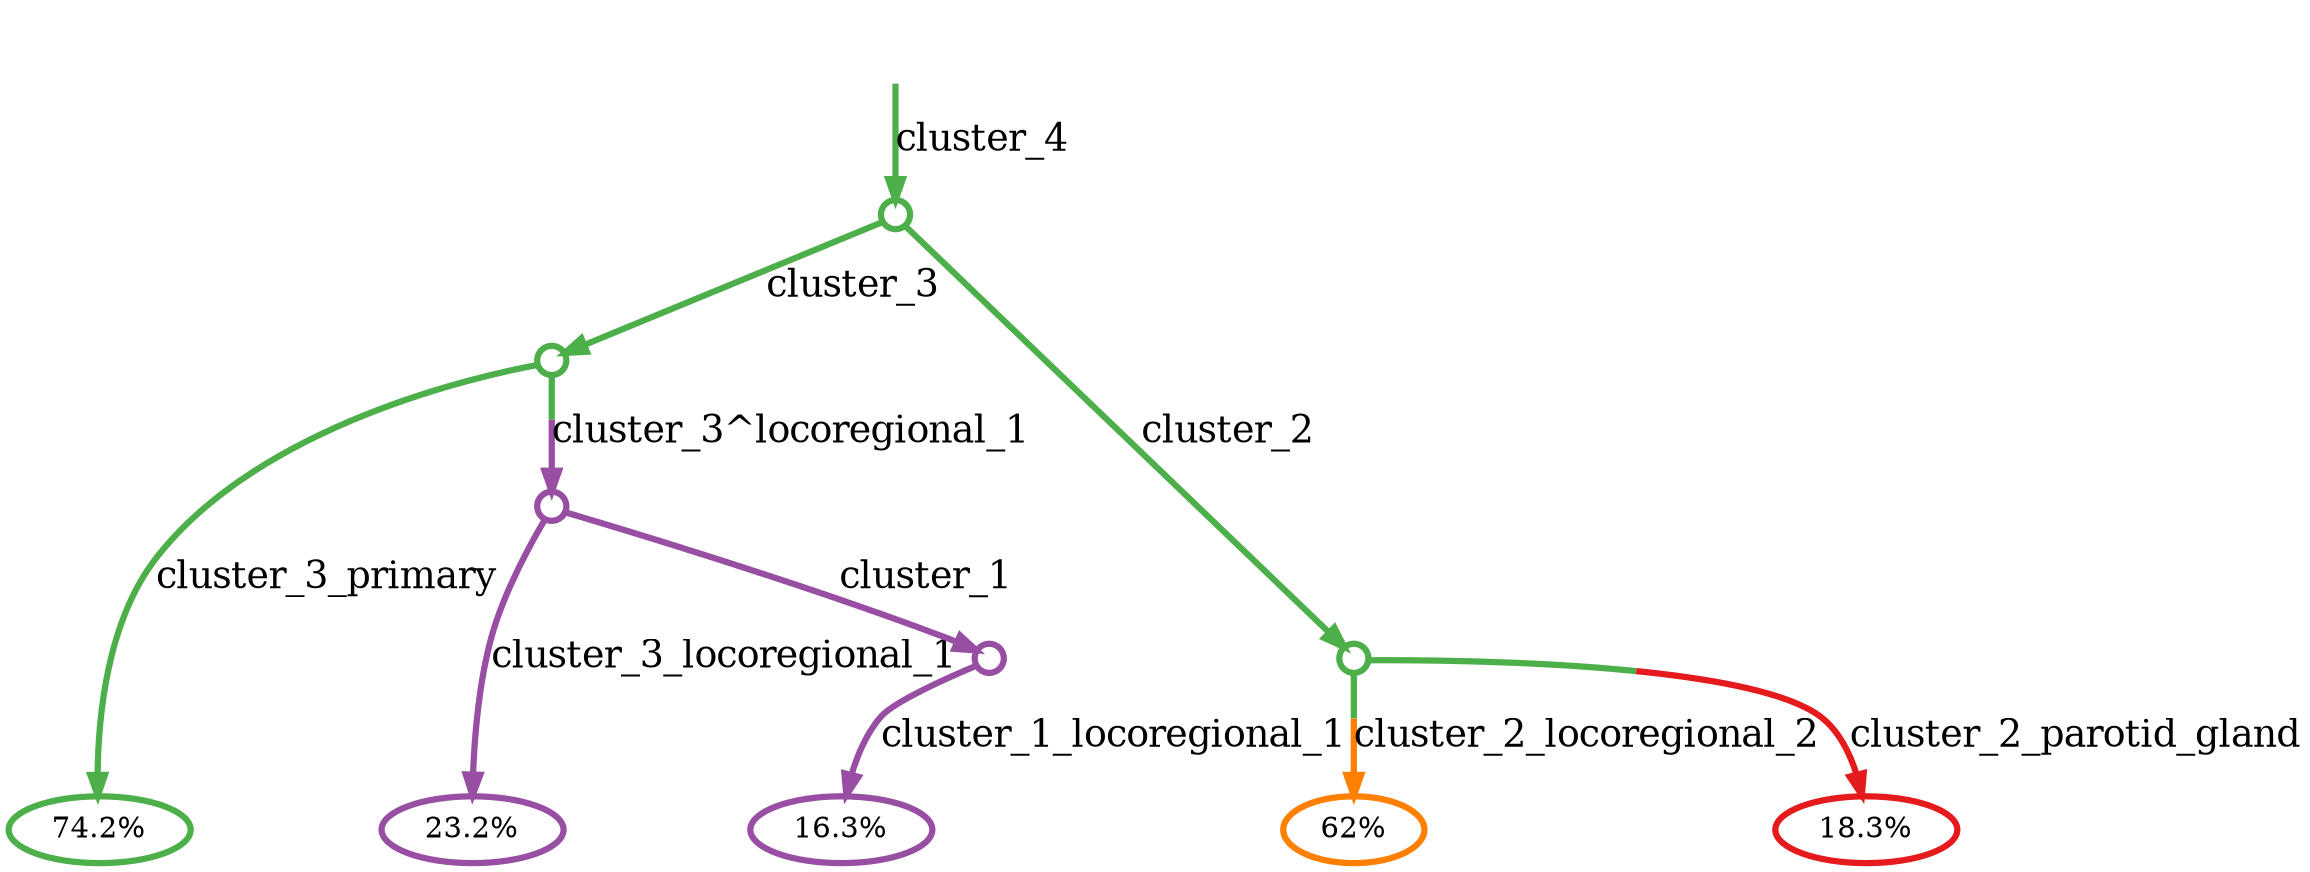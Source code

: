 digraph T {
	{
		rank=same
		6 [width=0.2,height=0.2,penwidth=3,colorscheme=set19,color=4,label="23.2%"]
		5 [width=0.2,height=0.2,penwidth=3,colorscheme=set19,color=3,label="74.2%"]
		3 [width=0.2,height=0.2,penwidth=3,colorscheme=set19,color=4,label="16.3%"]
		1 [width=0.2,height=0.2,penwidth=3,colorscheme=set19,color=5,label="62%"]
		0 [width=0.2,height=0.2,penwidth=3,colorscheme=set19,color=1,label="18.3%"]
	}
	9 [width=0.2,height=0.2,penwidth=3,colorscheme=set19,color=3,label=""]
	8 [width=0.2,height=0.2,penwidth=3,colorscheme=set19,color=3,label=""]
	7 [width=0.2,height=0.2,penwidth=3,colorscheme=set19,color=4,label=""]
	4 [width=0.2,height=0.2,penwidth=3,colorscheme=set19,color=4,label=""]
	2 [width=0.2,height=0.2,penwidth=3,colorscheme=set19,color=3,label=""]
	inv [style="invis"]
	inv -> 9[penwidth=3,colorscheme=set19,color=3,label="cluster_4",fontsize=18]
	9 -> 8 [fontsize=18,penwidth=3,colorscheme=set19,color=3,label="cluster_3"]
	9 -> 2 [fontsize=18,penwidth=3,colorscheme=set19,color=3,label="cluster_2"]
	8 -> 7 [fontsize=18,penwidth=3,colorscheme=set19,color="3;0.5:4",label="cluster_3^locoregional_1"]
	8 -> 5 [fontsize=18,penwidth=3,colorscheme=set19,color=3,label="cluster_3_primary"]
	7 -> 6 [fontsize=18,penwidth=3,colorscheme=set19,color=4,label="cluster_3_locoregional_1"]
	7 -> 4 [fontsize=18,penwidth=3,colorscheme=set19,color=4,label="cluster_1"]
	4 -> 3 [fontsize=18,penwidth=3,colorscheme=set19,color=4,label="cluster_1_locoregional_1"]
	2 -> 1 [fontsize=18,penwidth=3,colorscheme=set19,color="3;0.5:5",label="cluster_2_locoregional_2"]
	2 -> 0 [fontsize=18,penwidth=3,colorscheme=set19,color="3;0.5:1",label="cluster_2_parotid_gland"]
}
